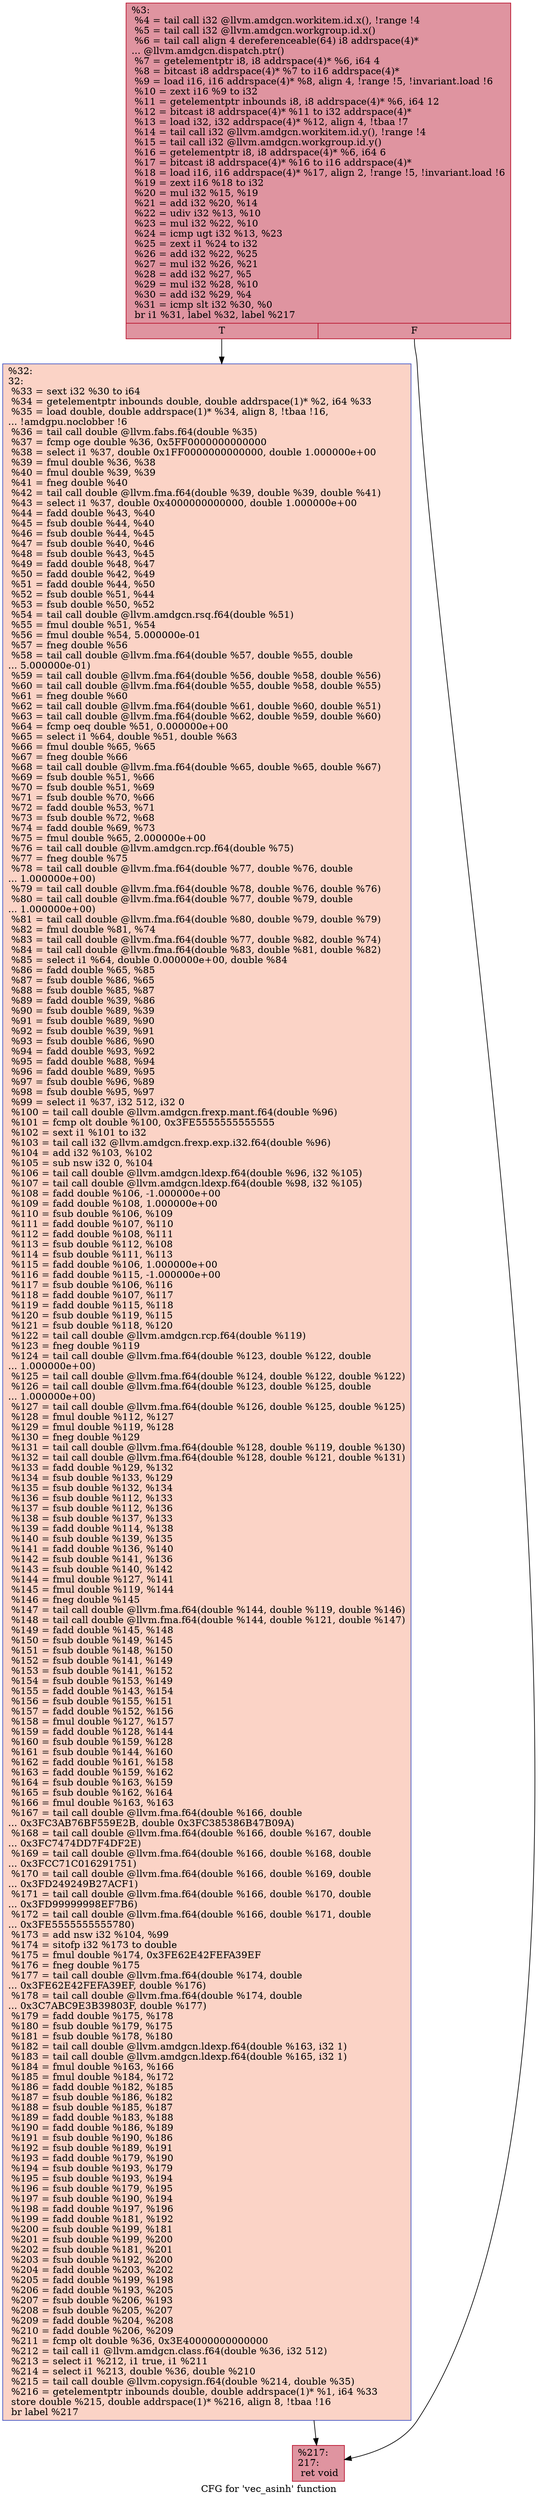 digraph "CFG for 'vec_asinh' function" {
	label="CFG for 'vec_asinh' function";

	Node0x47fd950 [shape=record,color="#b70d28ff", style=filled, fillcolor="#b70d2870",label="{%3:\l  %4 = tail call i32 @llvm.amdgcn.workitem.id.x(), !range !4\l  %5 = tail call i32 @llvm.amdgcn.workgroup.id.x()\l  %6 = tail call align 4 dereferenceable(64) i8 addrspace(4)*\l... @llvm.amdgcn.dispatch.ptr()\l  %7 = getelementptr i8, i8 addrspace(4)* %6, i64 4\l  %8 = bitcast i8 addrspace(4)* %7 to i16 addrspace(4)*\l  %9 = load i16, i16 addrspace(4)* %8, align 4, !range !5, !invariant.load !6\l  %10 = zext i16 %9 to i32\l  %11 = getelementptr inbounds i8, i8 addrspace(4)* %6, i64 12\l  %12 = bitcast i8 addrspace(4)* %11 to i32 addrspace(4)*\l  %13 = load i32, i32 addrspace(4)* %12, align 4, !tbaa !7\l  %14 = tail call i32 @llvm.amdgcn.workitem.id.y(), !range !4\l  %15 = tail call i32 @llvm.amdgcn.workgroup.id.y()\l  %16 = getelementptr i8, i8 addrspace(4)* %6, i64 6\l  %17 = bitcast i8 addrspace(4)* %16 to i16 addrspace(4)*\l  %18 = load i16, i16 addrspace(4)* %17, align 2, !range !5, !invariant.load !6\l  %19 = zext i16 %18 to i32\l  %20 = mul i32 %15, %19\l  %21 = add i32 %20, %14\l  %22 = udiv i32 %13, %10\l  %23 = mul i32 %22, %10\l  %24 = icmp ugt i32 %13, %23\l  %25 = zext i1 %24 to i32\l  %26 = add i32 %22, %25\l  %27 = mul i32 %26, %21\l  %28 = add i32 %27, %5\l  %29 = mul i32 %28, %10\l  %30 = add i32 %29, %4\l  %31 = icmp slt i32 %30, %0\l  br i1 %31, label %32, label %217\l|{<s0>T|<s1>F}}"];
	Node0x47fd950:s0 -> Node0x4801990;
	Node0x47fd950:s1 -> Node0x4801a20;
	Node0x4801990 [shape=record,color="#3d50c3ff", style=filled, fillcolor="#f59c7d70",label="{%32:\l32:                                               \l  %33 = sext i32 %30 to i64\l  %34 = getelementptr inbounds double, double addrspace(1)* %2, i64 %33\l  %35 = load double, double addrspace(1)* %34, align 8, !tbaa !16,\l... !amdgpu.noclobber !6\l  %36 = tail call double @llvm.fabs.f64(double %35)\l  %37 = fcmp oge double %36, 0x5FF0000000000000\l  %38 = select i1 %37, double 0x1FF0000000000000, double 1.000000e+00\l  %39 = fmul double %36, %38\l  %40 = fmul double %39, %39\l  %41 = fneg double %40\l  %42 = tail call double @llvm.fma.f64(double %39, double %39, double %41)\l  %43 = select i1 %37, double 0x4000000000000, double 1.000000e+00\l  %44 = fadd double %43, %40\l  %45 = fsub double %44, %40\l  %46 = fsub double %44, %45\l  %47 = fsub double %40, %46\l  %48 = fsub double %43, %45\l  %49 = fadd double %48, %47\l  %50 = fadd double %42, %49\l  %51 = fadd double %44, %50\l  %52 = fsub double %51, %44\l  %53 = fsub double %50, %52\l  %54 = tail call double @llvm.amdgcn.rsq.f64(double %51)\l  %55 = fmul double %51, %54\l  %56 = fmul double %54, 5.000000e-01\l  %57 = fneg double %56\l  %58 = tail call double @llvm.fma.f64(double %57, double %55, double\l... 5.000000e-01)\l  %59 = tail call double @llvm.fma.f64(double %56, double %58, double %56)\l  %60 = tail call double @llvm.fma.f64(double %55, double %58, double %55)\l  %61 = fneg double %60\l  %62 = tail call double @llvm.fma.f64(double %61, double %60, double %51)\l  %63 = tail call double @llvm.fma.f64(double %62, double %59, double %60)\l  %64 = fcmp oeq double %51, 0.000000e+00\l  %65 = select i1 %64, double %51, double %63\l  %66 = fmul double %65, %65\l  %67 = fneg double %66\l  %68 = tail call double @llvm.fma.f64(double %65, double %65, double %67)\l  %69 = fsub double %51, %66\l  %70 = fsub double %51, %69\l  %71 = fsub double %70, %66\l  %72 = fadd double %53, %71\l  %73 = fsub double %72, %68\l  %74 = fadd double %69, %73\l  %75 = fmul double %65, 2.000000e+00\l  %76 = tail call double @llvm.amdgcn.rcp.f64(double %75)\l  %77 = fneg double %75\l  %78 = tail call double @llvm.fma.f64(double %77, double %76, double\l... 1.000000e+00)\l  %79 = tail call double @llvm.fma.f64(double %78, double %76, double %76)\l  %80 = tail call double @llvm.fma.f64(double %77, double %79, double\l... 1.000000e+00)\l  %81 = tail call double @llvm.fma.f64(double %80, double %79, double %79)\l  %82 = fmul double %81, %74\l  %83 = tail call double @llvm.fma.f64(double %77, double %82, double %74)\l  %84 = tail call double @llvm.fma.f64(double %83, double %81, double %82)\l  %85 = select i1 %64, double 0.000000e+00, double %84\l  %86 = fadd double %65, %85\l  %87 = fsub double %86, %65\l  %88 = fsub double %85, %87\l  %89 = fadd double %39, %86\l  %90 = fsub double %89, %39\l  %91 = fsub double %89, %90\l  %92 = fsub double %39, %91\l  %93 = fsub double %86, %90\l  %94 = fadd double %93, %92\l  %95 = fadd double %88, %94\l  %96 = fadd double %89, %95\l  %97 = fsub double %96, %89\l  %98 = fsub double %95, %97\l  %99 = select i1 %37, i32 512, i32 0\l  %100 = tail call double @llvm.amdgcn.frexp.mant.f64(double %96)\l  %101 = fcmp olt double %100, 0x3FE5555555555555\l  %102 = sext i1 %101 to i32\l  %103 = tail call i32 @llvm.amdgcn.frexp.exp.i32.f64(double %96)\l  %104 = add i32 %103, %102\l  %105 = sub nsw i32 0, %104\l  %106 = tail call double @llvm.amdgcn.ldexp.f64(double %96, i32 %105)\l  %107 = tail call double @llvm.amdgcn.ldexp.f64(double %98, i32 %105)\l  %108 = fadd double %106, -1.000000e+00\l  %109 = fadd double %108, 1.000000e+00\l  %110 = fsub double %106, %109\l  %111 = fadd double %107, %110\l  %112 = fadd double %108, %111\l  %113 = fsub double %112, %108\l  %114 = fsub double %111, %113\l  %115 = fadd double %106, 1.000000e+00\l  %116 = fadd double %115, -1.000000e+00\l  %117 = fsub double %106, %116\l  %118 = fadd double %107, %117\l  %119 = fadd double %115, %118\l  %120 = fsub double %119, %115\l  %121 = fsub double %118, %120\l  %122 = tail call double @llvm.amdgcn.rcp.f64(double %119)\l  %123 = fneg double %119\l  %124 = tail call double @llvm.fma.f64(double %123, double %122, double\l... 1.000000e+00)\l  %125 = tail call double @llvm.fma.f64(double %124, double %122, double %122)\l  %126 = tail call double @llvm.fma.f64(double %123, double %125, double\l... 1.000000e+00)\l  %127 = tail call double @llvm.fma.f64(double %126, double %125, double %125)\l  %128 = fmul double %112, %127\l  %129 = fmul double %119, %128\l  %130 = fneg double %129\l  %131 = tail call double @llvm.fma.f64(double %128, double %119, double %130)\l  %132 = tail call double @llvm.fma.f64(double %128, double %121, double %131)\l  %133 = fadd double %129, %132\l  %134 = fsub double %133, %129\l  %135 = fsub double %132, %134\l  %136 = fsub double %112, %133\l  %137 = fsub double %112, %136\l  %138 = fsub double %137, %133\l  %139 = fadd double %114, %138\l  %140 = fsub double %139, %135\l  %141 = fadd double %136, %140\l  %142 = fsub double %141, %136\l  %143 = fsub double %140, %142\l  %144 = fmul double %127, %141\l  %145 = fmul double %119, %144\l  %146 = fneg double %145\l  %147 = tail call double @llvm.fma.f64(double %144, double %119, double %146)\l  %148 = tail call double @llvm.fma.f64(double %144, double %121, double %147)\l  %149 = fadd double %145, %148\l  %150 = fsub double %149, %145\l  %151 = fsub double %148, %150\l  %152 = fsub double %141, %149\l  %153 = fsub double %141, %152\l  %154 = fsub double %153, %149\l  %155 = fadd double %143, %154\l  %156 = fsub double %155, %151\l  %157 = fadd double %152, %156\l  %158 = fmul double %127, %157\l  %159 = fadd double %128, %144\l  %160 = fsub double %159, %128\l  %161 = fsub double %144, %160\l  %162 = fadd double %161, %158\l  %163 = fadd double %159, %162\l  %164 = fsub double %163, %159\l  %165 = fsub double %162, %164\l  %166 = fmul double %163, %163\l  %167 = tail call double @llvm.fma.f64(double %166, double\l... 0x3FC3AB76BF559E2B, double 0x3FC385386B47B09A)\l  %168 = tail call double @llvm.fma.f64(double %166, double %167, double\l... 0x3FC7474DD7F4DF2E)\l  %169 = tail call double @llvm.fma.f64(double %166, double %168, double\l... 0x3FCC71C016291751)\l  %170 = tail call double @llvm.fma.f64(double %166, double %169, double\l... 0x3FD249249B27ACF1)\l  %171 = tail call double @llvm.fma.f64(double %166, double %170, double\l... 0x3FD99999998EF7B6)\l  %172 = tail call double @llvm.fma.f64(double %166, double %171, double\l... 0x3FE5555555555780)\l  %173 = add nsw i32 %104, %99\l  %174 = sitofp i32 %173 to double\l  %175 = fmul double %174, 0x3FE62E42FEFA39EF\l  %176 = fneg double %175\l  %177 = tail call double @llvm.fma.f64(double %174, double\l... 0x3FE62E42FEFA39EF, double %176)\l  %178 = tail call double @llvm.fma.f64(double %174, double\l... 0x3C7ABC9E3B39803F, double %177)\l  %179 = fadd double %175, %178\l  %180 = fsub double %179, %175\l  %181 = fsub double %178, %180\l  %182 = tail call double @llvm.amdgcn.ldexp.f64(double %163, i32 1)\l  %183 = tail call double @llvm.amdgcn.ldexp.f64(double %165, i32 1)\l  %184 = fmul double %163, %166\l  %185 = fmul double %184, %172\l  %186 = fadd double %182, %185\l  %187 = fsub double %186, %182\l  %188 = fsub double %185, %187\l  %189 = fadd double %183, %188\l  %190 = fadd double %186, %189\l  %191 = fsub double %190, %186\l  %192 = fsub double %189, %191\l  %193 = fadd double %179, %190\l  %194 = fsub double %193, %179\l  %195 = fsub double %193, %194\l  %196 = fsub double %179, %195\l  %197 = fsub double %190, %194\l  %198 = fadd double %197, %196\l  %199 = fadd double %181, %192\l  %200 = fsub double %199, %181\l  %201 = fsub double %199, %200\l  %202 = fsub double %181, %201\l  %203 = fsub double %192, %200\l  %204 = fadd double %203, %202\l  %205 = fadd double %199, %198\l  %206 = fadd double %193, %205\l  %207 = fsub double %206, %193\l  %208 = fsub double %205, %207\l  %209 = fadd double %204, %208\l  %210 = fadd double %206, %209\l  %211 = fcmp olt double %36, 0x3E40000000000000\l  %212 = tail call i1 @llvm.amdgcn.class.f64(double %36, i32 512)\l  %213 = select i1 %212, i1 true, i1 %211\l  %214 = select i1 %213, double %36, double %210\l  %215 = tail call double @llvm.copysign.f64(double %214, double %35)\l  %216 = getelementptr inbounds double, double addrspace(1)* %1, i64 %33\l  store double %215, double addrspace(1)* %216, align 8, !tbaa !16\l  br label %217\l}"];
	Node0x4801990 -> Node0x4801a20;
	Node0x4801a20 [shape=record,color="#b70d28ff", style=filled, fillcolor="#b70d2870",label="{%217:\l217:                                              \l  ret void\l}"];
}
